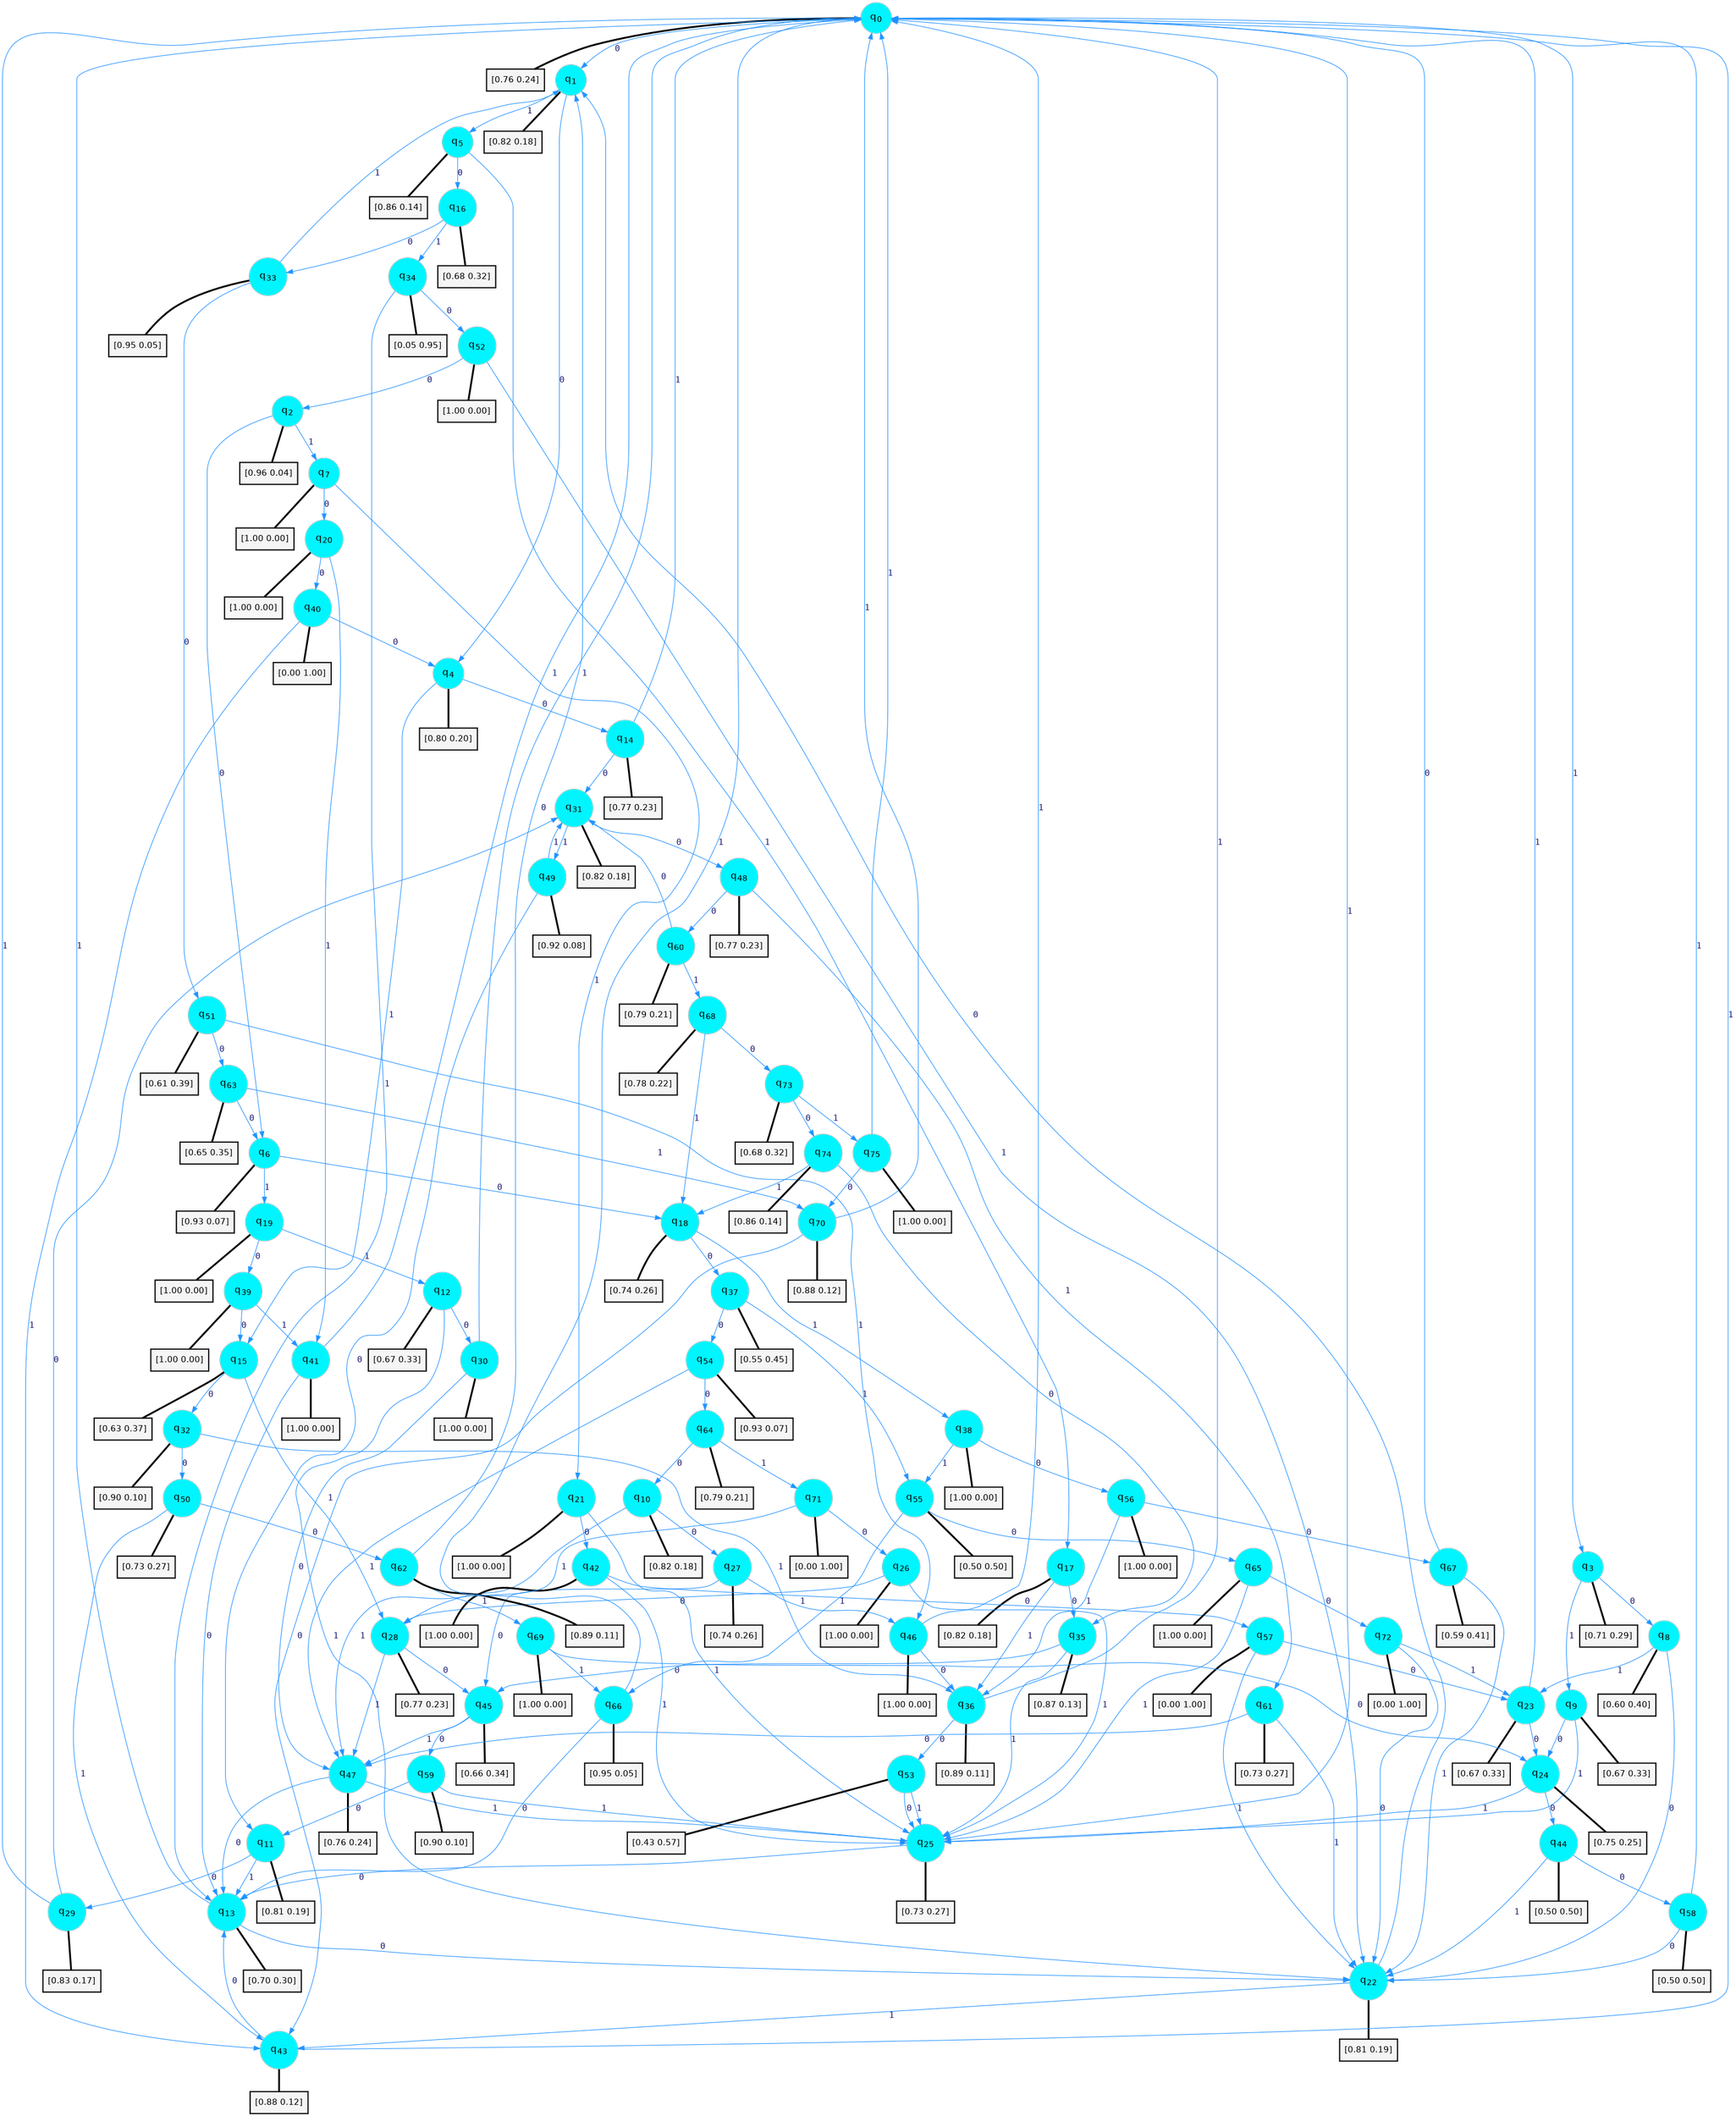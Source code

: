 digraph G {
graph [
bgcolor=transparent, dpi=300, rankdir=TD, size="40,25"];
node [
color=gray, fillcolor=turquoise1, fontcolor=black, fontname=Helvetica, fontsize=16, fontweight=bold, shape=circle, style=filled];
edge [
arrowsize=1, color=dodgerblue1, fontcolor=midnightblue, fontname=courier, fontweight=bold, penwidth=1, style=solid, weight=20];
0[label=<q<SUB>0</SUB>>];
1[label=<q<SUB>1</SUB>>];
2[label=<q<SUB>2</SUB>>];
3[label=<q<SUB>3</SUB>>];
4[label=<q<SUB>4</SUB>>];
5[label=<q<SUB>5</SUB>>];
6[label=<q<SUB>6</SUB>>];
7[label=<q<SUB>7</SUB>>];
8[label=<q<SUB>8</SUB>>];
9[label=<q<SUB>9</SUB>>];
10[label=<q<SUB>10</SUB>>];
11[label=<q<SUB>11</SUB>>];
12[label=<q<SUB>12</SUB>>];
13[label=<q<SUB>13</SUB>>];
14[label=<q<SUB>14</SUB>>];
15[label=<q<SUB>15</SUB>>];
16[label=<q<SUB>16</SUB>>];
17[label=<q<SUB>17</SUB>>];
18[label=<q<SUB>18</SUB>>];
19[label=<q<SUB>19</SUB>>];
20[label=<q<SUB>20</SUB>>];
21[label=<q<SUB>21</SUB>>];
22[label=<q<SUB>22</SUB>>];
23[label=<q<SUB>23</SUB>>];
24[label=<q<SUB>24</SUB>>];
25[label=<q<SUB>25</SUB>>];
26[label=<q<SUB>26</SUB>>];
27[label=<q<SUB>27</SUB>>];
28[label=<q<SUB>28</SUB>>];
29[label=<q<SUB>29</SUB>>];
30[label=<q<SUB>30</SUB>>];
31[label=<q<SUB>31</SUB>>];
32[label=<q<SUB>32</SUB>>];
33[label=<q<SUB>33</SUB>>];
34[label=<q<SUB>34</SUB>>];
35[label=<q<SUB>35</SUB>>];
36[label=<q<SUB>36</SUB>>];
37[label=<q<SUB>37</SUB>>];
38[label=<q<SUB>38</SUB>>];
39[label=<q<SUB>39</SUB>>];
40[label=<q<SUB>40</SUB>>];
41[label=<q<SUB>41</SUB>>];
42[label=<q<SUB>42</SUB>>];
43[label=<q<SUB>43</SUB>>];
44[label=<q<SUB>44</SUB>>];
45[label=<q<SUB>45</SUB>>];
46[label=<q<SUB>46</SUB>>];
47[label=<q<SUB>47</SUB>>];
48[label=<q<SUB>48</SUB>>];
49[label=<q<SUB>49</SUB>>];
50[label=<q<SUB>50</SUB>>];
51[label=<q<SUB>51</SUB>>];
52[label=<q<SUB>52</SUB>>];
53[label=<q<SUB>53</SUB>>];
54[label=<q<SUB>54</SUB>>];
55[label=<q<SUB>55</SUB>>];
56[label=<q<SUB>56</SUB>>];
57[label=<q<SUB>57</SUB>>];
58[label=<q<SUB>58</SUB>>];
59[label=<q<SUB>59</SUB>>];
60[label=<q<SUB>60</SUB>>];
61[label=<q<SUB>61</SUB>>];
62[label=<q<SUB>62</SUB>>];
63[label=<q<SUB>63</SUB>>];
64[label=<q<SUB>64</SUB>>];
65[label=<q<SUB>65</SUB>>];
66[label=<q<SUB>66</SUB>>];
67[label=<q<SUB>67</SUB>>];
68[label=<q<SUB>68</SUB>>];
69[label=<q<SUB>69</SUB>>];
70[label=<q<SUB>70</SUB>>];
71[label=<q<SUB>71</SUB>>];
72[label=<q<SUB>72</SUB>>];
73[label=<q<SUB>73</SUB>>];
74[label=<q<SUB>74</SUB>>];
75[label=<q<SUB>75</SUB>>];
76[label="[0.76 0.24]", shape=box,fontcolor=black, fontname=Helvetica, fontsize=14, penwidth=2, fillcolor=whitesmoke,color=black];
77[label="[0.82 0.18]", shape=box,fontcolor=black, fontname=Helvetica, fontsize=14, penwidth=2, fillcolor=whitesmoke,color=black];
78[label="[0.96 0.04]", shape=box,fontcolor=black, fontname=Helvetica, fontsize=14, penwidth=2, fillcolor=whitesmoke,color=black];
79[label="[0.71 0.29]", shape=box,fontcolor=black, fontname=Helvetica, fontsize=14, penwidth=2, fillcolor=whitesmoke,color=black];
80[label="[0.80 0.20]", shape=box,fontcolor=black, fontname=Helvetica, fontsize=14, penwidth=2, fillcolor=whitesmoke,color=black];
81[label="[0.86 0.14]", shape=box,fontcolor=black, fontname=Helvetica, fontsize=14, penwidth=2, fillcolor=whitesmoke,color=black];
82[label="[0.93 0.07]", shape=box,fontcolor=black, fontname=Helvetica, fontsize=14, penwidth=2, fillcolor=whitesmoke,color=black];
83[label="[1.00 0.00]", shape=box,fontcolor=black, fontname=Helvetica, fontsize=14, penwidth=2, fillcolor=whitesmoke,color=black];
84[label="[0.60 0.40]", shape=box,fontcolor=black, fontname=Helvetica, fontsize=14, penwidth=2, fillcolor=whitesmoke,color=black];
85[label="[0.67 0.33]", shape=box,fontcolor=black, fontname=Helvetica, fontsize=14, penwidth=2, fillcolor=whitesmoke,color=black];
86[label="[0.82 0.18]", shape=box,fontcolor=black, fontname=Helvetica, fontsize=14, penwidth=2, fillcolor=whitesmoke,color=black];
87[label="[0.81 0.19]", shape=box,fontcolor=black, fontname=Helvetica, fontsize=14, penwidth=2, fillcolor=whitesmoke,color=black];
88[label="[0.67 0.33]", shape=box,fontcolor=black, fontname=Helvetica, fontsize=14, penwidth=2, fillcolor=whitesmoke,color=black];
89[label="[0.70 0.30]", shape=box,fontcolor=black, fontname=Helvetica, fontsize=14, penwidth=2, fillcolor=whitesmoke,color=black];
90[label="[0.77 0.23]", shape=box,fontcolor=black, fontname=Helvetica, fontsize=14, penwidth=2, fillcolor=whitesmoke,color=black];
91[label="[0.63 0.37]", shape=box,fontcolor=black, fontname=Helvetica, fontsize=14, penwidth=2, fillcolor=whitesmoke,color=black];
92[label="[0.68 0.32]", shape=box,fontcolor=black, fontname=Helvetica, fontsize=14, penwidth=2, fillcolor=whitesmoke,color=black];
93[label="[0.82 0.18]", shape=box,fontcolor=black, fontname=Helvetica, fontsize=14, penwidth=2, fillcolor=whitesmoke,color=black];
94[label="[0.74 0.26]", shape=box,fontcolor=black, fontname=Helvetica, fontsize=14, penwidth=2, fillcolor=whitesmoke,color=black];
95[label="[1.00 0.00]", shape=box,fontcolor=black, fontname=Helvetica, fontsize=14, penwidth=2, fillcolor=whitesmoke,color=black];
96[label="[1.00 0.00]", shape=box,fontcolor=black, fontname=Helvetica, fontsize=14, penwidth=2, fillcolor=whitesmoke,color=black];
97[label="[1.00 0.00]", shape=box,fontcolor=black, fontname=Helvetica, fontsize=14, penwidth=2, fillcolor=whitesmoke,color=black];
98[label="[0.81 0.19]", shape=box,fontcolor=black, fontname=Helvetica, fontsize=14, penwidth=2, fillcolor=whitesmoke,color=black];
99[label="[0.67 0.33]", shape=box,fontcolor=black, fontname=Helvetica, fontsize=14, penwidth=2, fillcolor=whitesmoke,color=black];
100[label="[0.75 0.25]", shape=box,fontcolor=black, fontname=Helvetica, fontsize=14, penwidth=2, fillcolor=whitesmoke,color=black];
101[label="[0.73 0.27]", shape=box,fontcolor=black, fontname=Helvetica, fontsize=14, penwidth=2, fillcolor=whitesmoke,color=black];
102[label="[1.00 0.00]", shape=box,fontcolor=black, fontname=Helvetica, fontsize=14, penwidth=2, fillcolor=whitesmoke,color=black];
103[label="[0.74 0.26]", shape=box,fontcolor=black, fontname=Helvetica, fontsize=14, penwidth=2, fillcolor=whitesmoke,color=black];
104[label="[0.77 0.23]", shape=box,fontcolor=black, fontname=Helvetica, fontsize=14, penwidth=2, fillcolor=whitesmoke,color=black];
105[label="[0.83 0.17]", shape=box,fontcolor=black, fontname=Helvetica, fontsize=14, penwidth=2, fillcolor=whitesmoke,color=black];
106[label="[1.00 0.00]", shape=box,fontcolor=black, fontname=Helvetica, fontsize=14, penwidth=2, fillcolor=whitesmoke,color=black];
107[label="[0.82 0.18]", shape=box,fontcolor=black, fontname=Helvetica, fontsize=14, penwidth=2, fillcolor=whitesmoke,color=black];
108[label="[0.90 0.10]", shape=box,fontcolor=black, fontname=Helvetica, fontsize=14, penwidth=2, fillcolor=whitesmoke,color=black];
109[label="[0.95 0.05]", shape=box,fontcolor=black, fontname=Helvetica, fontsize=14, penwidth=2, fillcolor=whitesmoke,color=black];
110[label="[0.05 0.95]", shape=box,fontcolor=black, fontname=Helvetica, fontsize=14, penwidth=2, fillcolor=whitesmoke,color=black];
111[label="[0.87 0.13]", shape=box,fontcolor=black, fontname=Helvetica, fontsize=14, penwidth=2, fillcolor=whitesmoke,color=black];
112[label="[0.89 0.11]", shape=box,fontcolor=black, fontname=Helvetica, fontsize=14, penwidth=2, fillcolor=whitesmoke,color=black];
113[label="[0.55 0.45]", shape=box,fontcolor=black, fontname=Helvetica, fontsize=14, penwidth=2, fillcolor=whitesmoke,color=black];
114[label="[1.00 0.00]", shape=box,fontcolor=black, fontname=Helvetica, fontsize=14, penwidth=2, fillcolor=whitesmoke,color=black];
115[label="[1.00 0.00]", shape=box,fontcolor=black, fontname=Helvetica, fontsize=14, penwidth=2, fillcolor=whitesmoke,color=black];
116[label="[0.00 1.00]", shape=box,fontcolor=black, fontname=Helvetica, fontsize=14, penwidth=2, fillcolor=whitesmoke,color=black];
117[label="[1.00 0.00]", shape=box,fontcolor=black, fontname=Helvetica, fontsize=14, penwidth=2, fillcolor=whitesmoke,color=black];
118[label="[1.00 0.00]", shape=box,fontcolor=black, fontname=Helvetica, fontsize=14, penwidth=2, fillcolor=whitesmoke,color=black];
119[label="[0.88 0.12]", shape=box,fontcolor=black, fontname=Helvetica, fontsize=14, penwidth=2, fillcolor=whitesmoke,color=black];
120[label="[0.50 0.50]", shape=box,fontcolor=black, fontname=Helvetica, fontsize=14, penwidth=2, fillcolor=whitesmoke,color=black];
121[label="[0.66 0.34]", shape=box,fontcolor=black, fontname=Helvetica, fontsize=14, penwidth=2, fillcolor=whitesmoke,color=black];
122[label="[1.00 0.00]", shape=box,fontcolor=black, fontname=Helvetica, fontsize=14, penwidth=2, fillcolor=whitesmoke,color=black];
123[label="[0.76 0.24]", shape=box,fontcolor=black, fontname=Helvetica, fontsize=14, penwidth=2, fillcolor=whitesmoke,color=black];
124[label="[0.77 0.23]", shape=box,fontcolor=black, fontname=Helvetica, fontsize=14, penwidth=2, fillcolor=whitesmoke,color=black];
125[label="[0.92 0.08]", shape=box,fontcolor=black, fontname=Helvetica, fontsize=14, penwidth=2, fillcolor=whitesmoke,color=black];
126[label="[0.73 0.27]", shape=box,fontcolor=black, fontname=Helvetica, fontsize=14, penwidth=2, fillcolor=whitesmoke,color=black];
127[label="[0.61 0.39]", shape=box,fontcolor=black, fontname=Helvetica, fontsize=14, penwidth=2, fillcolor=whitesmoke,color=black];
128[label="[1.00 0.00]", shape=box,fontcolor=black, fontname=Helvetica, fontsize=14, penwidth=2, fillcolor=whitesmoke,color=black];
129[label="[0.43 0.57]", shape=box,fontcolor=black, fontname=Helvetica, fontsize=14, penwidth=2, fillcolor=whitesmoke,color=black];
130[label="[0.93 0.07]", shape=box,fontcolor=black, fontname=Helvetica, fontsize=14, penwidth=2, fillcolor=whitesmoke,color=black];
131[label="[0.50 0.50]", shape=box,fontcolor=black, fontname=Helvetica, fontsize=14, penwidth=2, fillcolor=whitesmoke,color=black];
132[label="[1.00 0.00]", shape=box,fontcolor=black, fontname=Helvetica, fontsize=14, penwidth=2, fillcolor=whitesmoke,color=black];
133[label="[0.00 1.00]", shape=box,fontcolor=black, fontname=Helvetica, fontsize=14, penwidth=2, fillcolor=whitesmoke,color=black];
134[label="[0.50 0.50]", shape=box,fontcolor=black, fontname=Helvetica, fontsize=14, penwidth=2, fillcolor=whitesmoke,color=black];
135[label="[0.90 0.10]", shape=box,fontcolor=black, fontname=Helvetica, fontsize=14, penwidth=2, fillcolor=whitesmoke,color=black];
136[label="[0.79 0.21]", shape=box,fontcolor=black, fontname=Helvetica, fontsize=14, penwidth=2, fillcolor=whitesmoke,color=black];
137[label="[0.73 0.27]", shape=box,fontcolor=black, fontname=Helvetica, fontsize=14, penwidth=2, fillcolor=whitesmoke,color=black];
138[label="[0.89 0.11]", shape=box,fontcolor=black, fontname=Helvetica, fontsize=14, penwidth=2, fillcolor=whitesmoke,color=black];
139[label="[0.65 0.35]", shape=box,fontcolor=black, fontname=Helvetica, fontsize=14, penwidth=2, fillcolor=whitesmoke,color=black];
140[label="[0.79 0.21]", shape=box,fontcolor=black, fontname=Helvetica, fontsize=14, penwidth=2, fillcolor=whitesmoke,color=black];
141[label="[1.00 0.00]", shape=box,fontcolor=black, fontname=Helvetica, fontsize=14, penwidth=2, fillcolor=whitesmoke,color=black];
142[label="[0.95 0.05]", shape=box,fontcolor=black, fontname=Helvetica, fontsize=14, penwidth=2, fillcolor=whitesmoke,color=black];
143[label="[0.59 0.41]", shape=box,fontcolor=black, fontname=Helvetica, fontsize=14, penwidth=2, fillcolor=whitesmoke,color=black];
144[label="[0.78 0.22]", shape=box,fontcolor=black, fontname=Helvetica, fontsize=14, penwidth=2, fillcolor=whitesmoke,color=black];
145[label="[1.00 0.00]", shape=box,fontcolor=black, fontname=Helvetica, fontsize=14, penwidth=2, fillcolor=whitesmoke,color=black];
146[label="[0.88 0.12]", shape=box,fontcolor=black, fontname=Helvetica, fontsize=14, penwidth=2, fillcolor=whitesmoke,color=black];
147[label="[0.00 1.00]", shape=box,fontcolor=black, fontname=Helvetica, fontsize=14, penwidth=2, fillcolor=whitesmoke,color=black];
148[label="[0.00 1.00]", shape=box,fontcolor=black, fontname=Helvetica, fontsize=14, penwidth=2, fillcolor=whitesmoke,color=black];
149[label="[0.68 0.32]", shape=box,fontcolor=black, fontname=Helvetica, fontsize=14, penwidth=2, fillcolor=whitesmoke,color=black];
150[label="[0.86 0.14]", shape=box,fontcolor=black, fontname=Helvetica, fontsize=14, penwidth=2, fillcolor=whitesmoke,color=black];
151[label="[1.00 0.00]", shape=box,fontcolor=black, fontname=Helvetica, fontsize=14, penwidth=2, fillcolor=whitesmoke,color=black];
0->1 [label=0];
0->3 [label=1];
0->76 [arrowhead=none, penwidth=3,color=black];
1->4 [label=0];
1->5 [label=1];
1->77 [arrowhead=none, penwidth=3,color=black];
2->6 [label=0];
2->7 [label=1];
2->78 [arrowhead=none, penwidth=3,color=black];
3->8 [label=0];
3->9 [label=1];
3->79 [arrowhead=none, penwidth=3,color=black];
4->14 [label=0];
4->15 [label=1];
4->80 [arrowhead=none, penwidth=3,color=black];
5->16 [label=0];
5->17 [label=1];
5->81 [arrowhead=none, penwidth=3,color=black];
6->18 [label=0];
6->19 [label=1];
6->82 [arrowhead=none, penwidth=3,color=black];
7->20 [label=0];
7->21 [label=1];
7->83 [arrowhead=none, penwidth=3,color=black];
8->22 [label=0];
8->23 [label=1];
8->84 [arrowhead=none, penwidth=3,color=black];
9->24 [label=0];
9->25 [label=1];
9->85 [arrowhead=none, penwidth=3,color=black];
10->27 [label=0];
10->28 [label=1];
10->86 [arrowhead=none, penwidth=3,color=black];
11->29 [label=0];
11->13 [label=1];
11->87 [arrowhead=none, penwidth=3,color=black];
12->30 [label=0];
12->22 [label=1];
12->88 [arrowhead=none, penwidth=3,color=black];
13->22 [label=0];
13->0 [label=1];
13->89 [arrowhead=none, penwidth=3,color=black];
14->31 [label=0];
14->0 [label=1];
14->90 [arrowhead=none, penwidth=3,color=black];
15->32 [label=0];
15->28 [label=1];
15->91 [arrowhead=none, penwidth=3,color=black];
16->33 [label=0];
16->34 [label=1];
16->92 [arrowhead=none, penwidth=3,color=black];
17->35 [label=0];
17->36 [label=1];
17->93 [arrowhead=none, penwidth=3,color=black];
18->37 [label=0];
18->38 [label=1];
18->94 [arrowhead=none, penwidth=3,color=black];
19->39 [label=0];
19->12 [label=1];
19->95 [arrowhead=none, penwidth=3,color=black];
20->40 [label=0];
20->41 [label=1];
20->96 [arrowhead=none, penwidth=3,color=black];
21->42 [label=0];
21->25 [label=1];
21->97 [arrowhead=none, penwidth=3,color=black];
22->1 [label=0];
22->43 [label=1];
22->98 [arrowhead=none, penwidth=3,color=black];
23->24 [label=0];
23->0 [label=1];
23->99 [arrowhead=none, penwidth=3,color=black];
24->44 [label=0];
24->25 [label=1];
24->100 [arrowhead=none, penwidth=3,color=black];
25->13 [label=0];
25->0 [label=1];
25->101 [arrowhead=none, penwidth=3,color=black];
26->28 [label=0];
26->25 [label=1];
26->102 [arrowhead=none, penwidth=3,color=black];
27->45 [label=0];
27->46 [label=1];
27->103 [arrowhead=none, penwidth=3,color=black];
28->45 [label=0];
28->47 [label=1];
28->104 [arrowhead=none, penwidth=3,color=black];
29->31 [label=0];
29->0 [label=1];
29->105 [arrowhead=none, penwidth=3,color=black];
30->47 [label=0];
30->0 [label=1];
30->106 [arrowhead=none, penwidth=3,color=black];
31->48 [label=0];
31->49 [label=1];
31->107 [arrowhead=none, penwidth=3,color=black];
32->50 [label=0];
32->36 [label=1];
32->108 [arrowhead=none, penwidth=3,color=black];
33->51 [label=0];
33->1 [label=1];
33->109 [arrowhead=none, penwidth=3,color=black];
34->52 [label=0];
34->13 [label=1];
34->110 [arrowhead=none, penwidth=3,color=black];
35->45 [label=0];
35->25 [label=1];
35->111 [arrowhead=none, penwidth=3,color=black];
36->53 [label=0];
36->0 [label=1];
36->112 [arrowhead=none, penwidth=3,color=black];
37->54 [label=0];
37->55 [label=1];
37->113 [arrowhead=none, penwidth=3,color=black];
38->56 [label=0];
38->55 [label=1];
38->114 [arrowhead=none, penwidth=3,color=black];
39->15 [label=0];
39->41 [label=1];
39->115 [arrowhead=none, penwidth=3,color=black];
40->4 [label=0];
40->43 [label=1];
40->116 [arrowhead=none, penwidth=3,color=black];
41->13 [label=0];
41->0 [label=1];
41->117 [arrowhead=none, penwidth=3,color=black];
42->57 [label=0];
42->25 [label=1];
42->118 [arrowhead=none, penwidth=3,color=black];
43->13 [label=0];
43->0 [label=1];
43->119 [arrowhead=none, penwidth=3,color=black];
44->58 [label=0];
44->22 [label=1];
44->120 [arrowhead=none, penwidth=3,color=black];
45->59 [label=0];
45->47 [label=1];
45->121 [arrowhead=none, penwidth=3,color=black];
46->36 [label=0];
46->0 [label=1];
46->122 [arrowhead=none, penwidth=3,color=black];
47->13 [label=0];
47->25 [label=1];
47->123 [arrowhead=none, penwidth=3,color=black];
48->60 [label=0];
48->61 [label=1];
48->124 [arrowhead=none, penwidth=3,color=black];
49->11 [label=0];
49->31 [label=1];
49->125 [arrowhead=none, penwidth=3,color=black];
50->62 [label=0];
50->43 [label=1];
50->126 [arrowhead=none, penwidth=3,color=black];
51->63 [label=0];
51->46 [label=1];
51->127 [arrowhead=none, penwidth=3,color=black];
52->2 [label=0];
52->22 [label=1];
52->128 [arrowhead=none, penwidth=3,color=black];
53->25 [label=0];
53->25 [label=1];
53->129 [arrowhead=none, penwidth=3,color=black];
54->64 [label=0];
54->47 [label=1];
54->130 [arrowhead=none, penwidth=3,color=black];
55->65 [label=0];
55->66 [label=1];
55->131 [arrowhead=none, penwidth=3,color=black];
56->67 [label=0];
56->36 [label=1];
56->132 [arrowhead=none, penwidth=3,color=black];
57->23 [label=0];
57->22 [label=1];
57->133 [arrowhead=none, penwidth=3,color=black];
58->22 [label=0];
58->0 [label=1];
58->134 [arrowhead=none, penwidth=3,color=black];
59->11 [label=0];
59->25 [label=1];
59->135 [arrowhead=none, penwidth=3,color=black];
60->31 [label=0];
60->68 [label=1];
60->136 [arrowhead=none, penwidth=3,color=black];
61->47 [label=0];
61->22 [label=1];
61->137 [arrowhead=none, penwidth=3,color=black];
62->1 [label=0];
62->69 [label=1];
62->138 [arrowhead=none, penwidth=3,color=black];
63->6 [label=0];
63->70 [label=1];
63->139 [arrowhead=none, penwidth=3,color=black];
64->10 [label=0];
64->71 [label=1];
64->140 [arrowhead=none, penwidth=3,color=black];
65->72 [label=0];
65->25 [label=1];
65->141 [arrowhead=none, penwidth=3,color=black];
66->13 [label=0];
66->0 [label=1];
66->142 [arrowhead=none, penwidth=3,color=black];
67->0 [label=0];
67->22 [label=1];
67->143 [arrowhead=none, penwidth=3,color=black];
68->73 [label=0];
68->18 [label=1];
68->144 [arrowhead=none, penwidth=3,color=black];
69->24 [label=0];
69->66 [label=1];
69->145 [arrowhead=none, penwidth=3,color=black];
70->43 [label=0];
70->0 [label=1];
70->146 [arrowhead=none, penwidth=3,color=black];
71->26 [label=0];
71->47 [label=1];
71->147 [arrowhead=none, penwidth=3,color=black];
72->22 [label=0];
72->23 [label=1];
72->148 [arrowhead=none, penwidth=3,color=black];
73->74 [label=0];
73->75 [label=1];
73->149 [arrowhead=none, penwidth=3,color=black];
74->35 [label=0];
74->18 [label=1];
74->150 [arrowhead=none, penwidth=3,color=black];
75->70 [label=0];
75->0 [label=1];
75->151 [arrowhead=none, penwidth=3,color=black];
}

